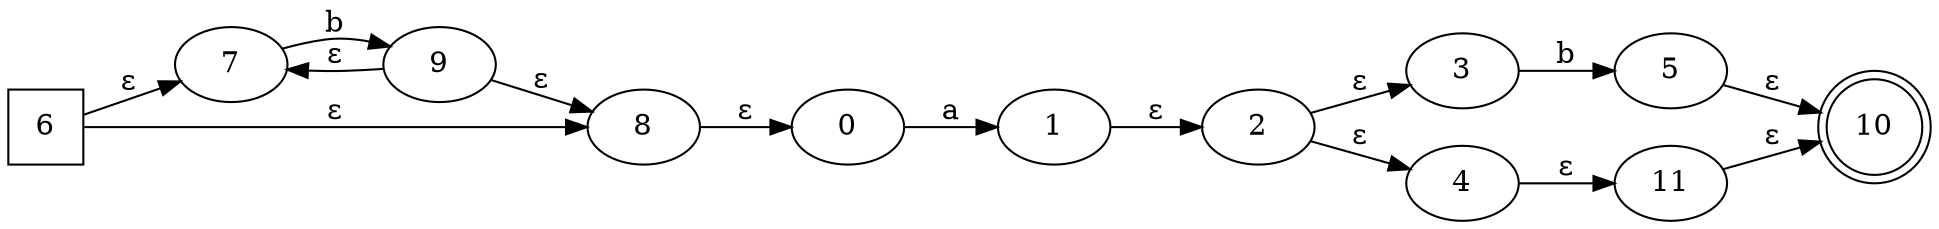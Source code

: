 digraph G {
	rankdir=LR;
	0->1[ label=a ];
	2->3[ label=ɛ ];
	2->4[ label=ɛ ];
	3->5[ label=b ];
	1->2[ label=ɛ ];
	6->7[ label=ɛ ];
	6->8[ label=ɛ ];
	9->8[ label=ɛ ];
	9->7[ label=ɛ ];
	7->9[ label=b ];
	5->10[ label=ɛ ];
	11->10[ label=ɛ ];
	4->11[ label=ɛ ];
	8->0[ label=ɛ ];
	0;
	1;
	10 [ shape=doublecircle ];
	11;
	2;
	3;
	4;
	5;
	6 [ shape=square ];
	7;
	8;
	9;

}

